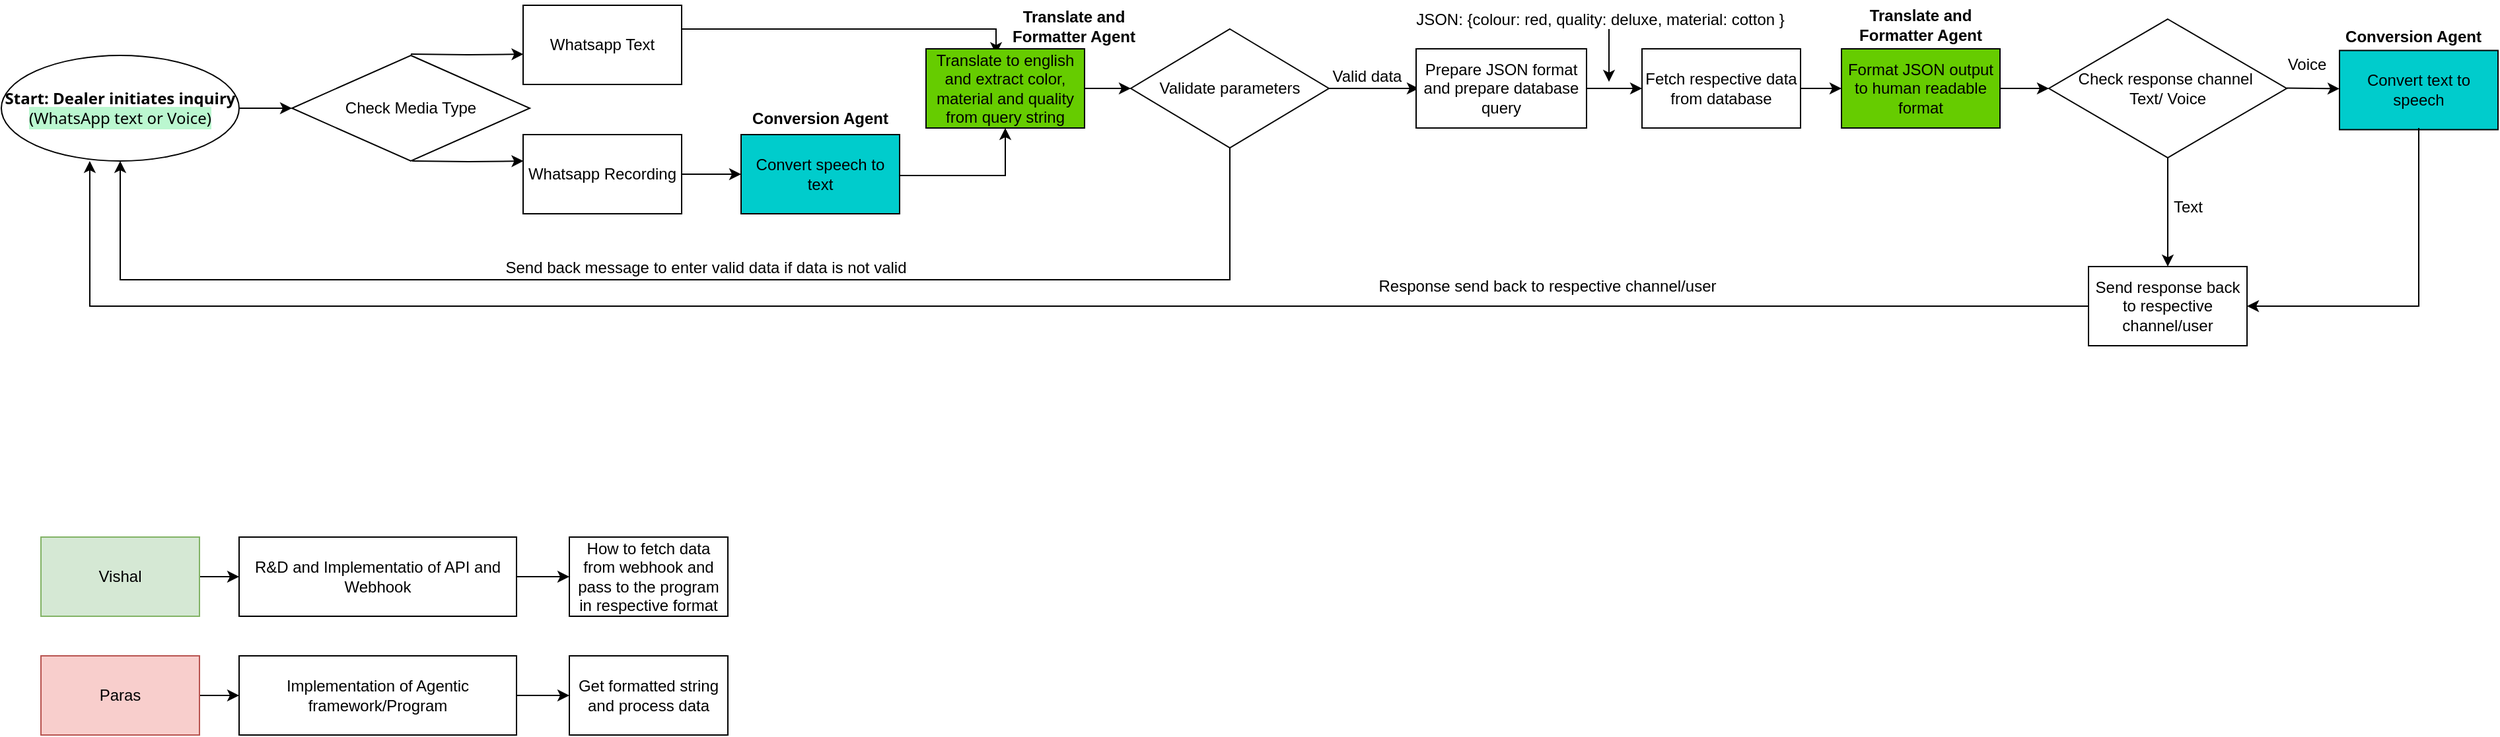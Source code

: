 <mxfile version="26.2.14">
  <diagram name="Page-1" id="sdb8MfGgr1A6UJXYd0nv">
    <mxGraphModel dx="1783" dy="2140" grid="1" gridSize="10" guides="1" tooltips="1" connect="1" arrows="1" fold="1" page="1" pageScale="1" pageWidth="827" pageHeight="1169" math="0" shadow="0">
      <root>
        <mxCell id="0" />
        <mxCell id="1" parent="0" />
        <mxCell id="GypN_YFhdwuZmUI3exc8-2" value="&lt;font style=&quot;font-size: 12px;&quot;&gt;&lt;span style=&quot;--tw-border-spacing-x: 0; --tw-border-spacing-y: 0; --tw-translate-x: 0; --tw-translate-y: 0; --tw-rotate: 0; --tw-skew-x: 0; --tw-skew-y: 0; --tw-scale-x: 1; --tw-scale-y: 1; --tw-pan-x: ; --tw-pan-y: ; --tw-pinch-zoom: ; --tw-scroll-snap-strictness: proximity; --tw-gradient-from-position: ; --tw-gradient-via-position: ; --tw-gradient-to-position: ; --tw-ordinal: ; --tw-slashed-zero: ; --tw-numeric-figure: ; --tw-numeric-spacing: ; --tw-numeric-fraction: ; --tw-ring-inset: ; --tw-ring-offset-width: 0px; --tw-ring-offset-color: light-dark(#fff, #000000); --tw-ring-color: rgb(59 130 246 / 0.5); --tw-ring-offset-shadow: 0 0 #0000; --tw-ring-shadow: 0 0 #0000; --tw-shadow: 0 0 #0000; --tw-shadow-colored: 0 0 #0000; --tw-blur: ; --tw-brightness: ; --tw-contrast: ; --tw-grayscale: ; --tw-hue-rotate: ; --tw-invert: ; --tw-saturate: ; --tw-sepia: ; --tw-drop-shadow: ; --tw-backdrop-blur: ; --tw-backdrop-brightness: ; --tw-backdrop-contrast: ; --tw-backdrop-grayscale: ; --tw-backdrop-hue-rotate: ; --tw-backdrop-invert: ; --tw-backdrop-opacity: ; --tw-backdrop-saturate: ; --tw-backdrop-sepia: ; --tw-contain-size: ; --tw-contain-layout: ; --tw-contain-paint: ; --tw-contain-style: ; box-sizing: border-box; border-width: 0px; border-style: solid; border-color: rgb(229, 231, 235); font-weight: bolder; font-family: ui-sans-serif, system-ui, sans-serif, &amp;quot;Apple Color Emoji&amp;quot;, &amp;quot;Segoe UI Emoji&amp;quot;, &amp;quot;Segoe UI Symbol&amp;quot;, &amp;quot;Noto Color Emoji&amp;quot;;&quot;&gt;Start: Dealer initiates inquiry&lt;/span&gt;&lt;br style=&quot;--tw-border-spacing-x: 0; --tw-border-spacing-y: 0; --tw-translate-x: 0; --tw-translate-y: 0; --tw-rotate: 0; --tw-skew-x: 0; --tw-skew-y: 0; --tw-scale-x: 1; --tw-scale-y: 1; --tw-pan-x: ; --tw-pan-y: ; --tw-pinch-zoom: ; --tw-scroll-snap-strictness: proximity; --tw-gradient-from-position: ; --tw-gradient-via-position: ; --tw-gradient-to-position: ; --tw-ordinal: ; --tw-slashed-zero: ; --tw-numeric-figure: ; --tw-numeric-spacing: ; --tw-numeric-fraction: ; --tw-ring-inset: ; --tw-ring-offset-width: 0px; --tw-ring-offset-color: light-dark(#fff, #000000); --tw-ring-color: rgb(59 130 246 / 0.5); --tw-ring-offset-shadow: 0 0 #0000; --tw-ring-shadow: 0 0 #0000; --tw-shadow: 0 0 #0000; --tw-shadow-colored: 0 0 #0000; --tw-blur: ; --tw-brightness: ; --tw-contrast: ; --tw-grayscale: ; --tw-hue-rotate: ; --tw-invert: ; --tw-saturate: ; --tw-sepia: ; --tw-drop-shadow: ; --tw-backdrop-blur: ; --tw-backdrop-brightness: ; --tw-backdrop-contrast: ; --tw-backdrop-grayscale: ; --tw-backdrop-hue-rotate: ; --tw-backdrop-invert: ; --tw-backdrop-opacity: ; --tw-backdrop-saturate: ; --tw-backdrop-sepia: ; --tw-contain-size: ; --tw-contain-layout: ; --tw-contain-paint: ; --tw-contain-style: ; box-sizing: border-box; border-width: 0px; border-style: solid; border-color: rgb(229, 231, 235); font-family: ui-sans-serif, system-ui, sans-serif, &amp;quot;Apple Color Emoji&amp;quot;, &amp;quot;Segoe UI Emoji&amp;quot;, &amp;quot;Segoe UI Symbol&amp;quot;, &amp;quot;Noto Color Emoji&amp;quot;;&quot;&gt;&lt;span style=&quot;font-family: ui-sans-serif, system-ui, sans-serif, &amp;quot;Apple Color Emoji&amp;quot;, &amp;quot;Segoe UI Emoji&amp;quot;, &amp;quot;Segoe UI Symbol&amp;quot;, &amp;quot;Noto Color Emoji&amp;quot;; background-color: rgb(187, 247, 208);&quot;&gt;(WhatsApp text or Voice)&lt;/span&gt;&lt;/font&gt;" style="ellipse;whiteSpace=wrap;html=1;" vertex="1" parent="1">
          <mxGeometry x="50" y="-1100" width="180" height="80" as="geometry" />
        </mxCell>
        <mxCell id="GypN_YFhdwuZmUI3exc8-3" value="" style="endArrow=classic;html=1;rounded=0;exitX=0.5;exitY=1;exitDx=0;exitDy=0;entryX=0;entryY=0.5;entryDx=0;entryDy=0;" edge="1" parent="1" target="GypN_YFhdwuZmUI3exc8-4">
          <mxGeometry width="50" height="50" relative="1" as="geometry">
            <mxPoint x="230" y="-1060" as="sourcePoint" />
            <mxPoint x="230" y="-1010" as="targetPoint" />
          </mxGeometry>
        </mxCell>
        <mxCell id="GypN_YFhdwuZmUI3exc8-4" value="Check Media Type" style="rhombus;whiteSpace=wrap;html=1;" vertex="1" parent="1">
          <mxGeometry x="270" y="-1100" width="180" height="80" as="geometry" />
        </mxCell>
        <mxCell id="GypN_YFhdwuZmUI3exc8-47" value="" style="edgeStyle=orthogonalEdgeStyle;rounded=0;orthogonalLoop=1;jettySize=auto;html=1;" edge="1" parent="1" source="GypN_YFhdwuZmUI3exc8-5" target="GypN_YFhdwuZmUI3exc8-45">
          <mxGeometry relative="1" as="geometry" />
        </mxCell>
        <mxCell id="GypN_YFhdwuZmUI3exc8-5" value="Whatsapp Recording" style="rounded=0;whiteSpace=wrap;html=1;" vertex="1" parent="1">
          <mxGeometry x="445" y="-1040" width="120" height="60" as="geometry" />
        </mxCell>
        <mxCell id="GypN_YFhdwuZmUI3exc8-7" value="Whatsapp Text" style="rounded=0;whiteSpace=wrap;html=1;" vertex="1" parent="1">
          <mxGeometry x="445" y="-1138" width="120" height="60" as="geometry" />
        </mxCell>
        <mxCell id="GypN_YFhdwuZmUI3exc8-11" style="edgeStyle=orthogonalEdgeStyle;rounded=0;orthogonalLoop=1;jettySize=auto;html=1;exitX=1;exitY=0.5;exitDx=0;exitDy=0;entryX=0.442;entryY=0.067;entryDx=0;entryDy=0;entryPerimeter=0;" edge="1" parent="1" target="GypN_YFhdwuZmUI3exc8-48">
          <mxGeometry relative="1" as="geometry">
            <mxPoint x="565" y="-1121" as="sourcePoint" />
            <mxPoint x="640" y="-1141" as="targetPoint" />
            <Array as="points">
              <mxPoint x="565" y="-1120" />
              <mxPoint x="803" y="-1120" />
            </Array>
          </mxGeometry>
        </mxCell>
        <mxCell id="GypN_YFhdwuZmUI3exc8-18" value="Validate parameters" style="rhombus;whiteSpace=wrap;html=1;" vertex="1" parent="1">
          <mxGeometry x="905" y="-1120" width="150" height="90" as="geometry" />
        </mxCell>
        <mxCell id="GypN_YFhdwuZmUI3exc8-64" value="" style="edgeStyle=orthogonalEdgeStyle;rounded=0;orthogonalLoop=1;jettySize=auto;html=1;" edge="1" parent="1" source="GypN_YFhdwuZmUI3exc8-34" target="GypN_YFhdwuZmUI3exc8-65">
          <mxGeometry relative="1" as="geometry">
            <mxPoint x="1394" y="-1075" as="targetPoint" />
          </mxGeometry>
        </mxCell>
        <mxCell id="GypN_YFhdwuZmUI3exc8-34" value="Fetch respective data from database" style="rounded=0;whiteSpace=wrap;html=1;" vertex="1" parent="1">
          <mxGeometry x="1292" y="-1104.997" width="120" height="60" as="geometry" />
        </mxCell>
        <mxCell id="GypN_YFhdwuZmUI3exc8-96" value="" style="edgeStyle=orthogonalEdgeStyle;rounded=0;orthogonalLoop=1;jettySize=auto;html=1;" edge="1" parent="1" source="GypN_YFhdwuZmUI3exc8-40" target="GypN_YFhdwuZmUI3exc8-92">
          <mxGeometry relative="1" as="geometry" />
        </mxCell>
        <mxCell id="GypN_YFhdwuZmUI3exc8-40" value="Vishal" style="rounded=0;whiteSpace=wrap;html=1;fillColor=#d5e8d4;strokeColor=#82b366;" vertex="1" parent="1">
          <mxGeometry x="80" y="-735" width="120" height="60" as="geometry" />
        </mxCell>
        <mxCell id="GypN_YFhdwuZmUI3exc8-97" value="" style="edgeStyle=orthogonalEdgeStyle;rounded=0;orthogonalLoop=1;jettySize=auto;html=1;" edge="1" parent="1" source="GypN_YFhdwuZmUI3exc8-41" target="GypN_YFhdwuZmUI3exc8-93">
          <mxGeometry relative="1" as="geometry" />
        </mxCell>
        <mxCell id="GypN_YFhdwuZmUI3exc8-41" value="Paras" style="rounded=0;whiteSpace=wrap;html=1;fillColor=#f8cecc;strokeColor=#b85450;" vertex="1" parent="1">
          <mxGeometry x="80" y="-645" width="120" height="60" as="geometry" />
        </mxCell>
        <mxCell id="GypN_YFhdwuZmUI3exc8-45" value="Convert speech to text" style="rounded=0;whiteSpace=wrap;html=1;fillColor=#00CCCC;" vertex="1" parent="1">
          <mxGeometry x="610" y="-1040" width="120" height="60" as="geometry" />
        </mxCell>
        <mxCell id="GypN_YFhdwuZmUI3exc8-48" value="Translate to english and extract color, material and quality from query string" style="rounded=0;whiteSpace=wrap;html=1;fillColor=#66CC00;" vertex="1" parent="1">
          <mxGeometry x="750" y="-1105" width="120" height="60" as="geometry" />
        </mxCell>
        <mxCell id="GypN_YFhdwuZmUI3exc8-51" style="edgeStyle=orthogonalEdgeStyle;rounded=0;orthogonalLoop=1;jettySize=auto;html=1;exitX=1;exitY=0.5;exitDx=0;exitDy=0;entryX=0.5;entryY=1;entryDx=0;entryDy=0;" edge="1" parent="1" target="GypN_YFhdwuZmUI3exc8-48">
          <mxGeometry relative="1" as="geometry">
            <mxPoint x="730" y="-1010" as="sourcePoint" />
            <mxPoint x="820" y="-1040" as="targetPoint" />
            <Array as="points">
              <mxPoint x="730" y="-1009" />
              <mxPoint x="810" y="-1009" />
            </Array>
          </mxGeometry>
        </mxCell>
        <mxCell id="GypN_YFhdwuZmUI3exc8-52" style="edgeStyle=orthogonalEdgeStyle;rounded=0;orthogonalLoop=1;jettySize=auto;html=1;exitX=1;exitY=0.5;exitDx=0;exitDy=0;entryX=0.002;entryY=0.334;entryDx=0;entryDy=0;entryPerimeter=0;" edge="1" parent="1" target="GypN_YFhdwuZmUI3exc8-5">
          <mxGeometry relative="1" as="geometry">
            <mxPoint x="361" y="-1020" as="sourcePoint" />
            <mxPoint x="440" y="-1019" as="targetPoint" />
            <Array as="points" />
          </mxGeometry>
        </mxCell>
        <mxCell id="GypN_YFhdwuZmUI3exc8-54" style="edgeStyle=orthogonalEdgeStyle;rounded=0;orthogonalLoop=1;jettySize=auto;html=1;entryX=0.002;entryY=0.618;entryDx=0;entryDy=0;entryPerimeter=0;" edge="1" parent="1" target="GypN_YFhdwuZmUI3exc8-7">
          <mxGeometry relative="1" as="geometry">
            <mxPoint x="360" y="-1101" as="sourcePoint" />
            <mxPoint x="443" y="-1100" as="targetPoint" />
            <Array as="points" />
          </mxGeometry>
        </mxCell>
        <mxCell id="GypN_YFhdwuZmUI3exc8-56" value="" style="endArrow=classic;html=1;rounded=0;entryX=0;entryY=0.5;entryDx=0;entryDy=0;exitX=1;exitY=0.5;exitDx=0;exitDy=0;" edge="1" parent="1" source="GypN_YFhdwuZmUI3exc8-48" target="GypN_YFhdwuZmUI3exc8-18">
          <mxGeometry width="50" height="50" relative="1" as="geometry">
            <mxPoint x="870" y="-1070" as="sourcePoint" />
            <mxPoint x="920" y="-1120" as="targetPoint" />
          </mxGeometry>
        </mxCell>
        <mxCell id="GypN_YFhdwuZmUI3exc8-57" value="" style="endArrow=classic;html=1;rounded=0;" edge="1" parent="1">
          <mxGeometry width="50" height="50" relative="1" as="geometry">
            <mxPoint x="1054" y="-1075" as="sourcePoint" />
            <mxPoint x="1123" y="-1075" as="targetPoint" />
          </mxGeometry>
        </mxCell>
        <mxCell id="GypN_YFhdwuZmUI3exc8-58" value="&lt;b&gt;Translate and Formatter Agent&lt;/b&gt;" style="text;html=1;align=center;verticalAlign=middle;whiteSpace=wrap;rounded=0;" vertex="1" parent="1">
          <mxGeometry x="797" y="-1137" width="130" height="30" as="geometry" />
        </mxCell>
        <mxCell id="GypN_YFhdwuZmUI3exc8-59" value="Valid data" style="text;html=1;align=center;verticalAlign=middle;whiteSpace=wrap;rounded=0;" vertex="1" parent="1">
          <mxGeometry x="1054" y="-1099" width="60" height="30" as="geometry" />
        </mxCell>
        <mxCell id="GypN_YFhdwuZmUI3exc8-60" style="edgeStyle=orthogonalEdgeStyle;rounded=0;orthogonalLoop=1;jettySize=auto;html=1;exitX=1;exitY=0.5;exitDx=0;exitDy=0;entryX=0.5;entryY=1;entryDx=0;entryDy=0;" edge="1" parent="1" target="GypN_YFhdwuZmUI3exc8-2">
          <mxGeometry relative="1" as="geometry">
            <mxPoint x="980" y="-1030" as="sourcePoint" />
            <mxPoint x="110" y="-1000" as="targetPoint" />
            <Array as="points">
              <mxPoint x="980" y="-930" />
              <mxPoint x="140" y="-930" />
            </Array>
          </mxGeometry>
        </mxCell>
        <mxCell id="GypN_YFhdwuZmUI3exc8-61" value="Send back message to enter valid data if data is not valid" style="text;html=1;align=center;verticalAlign=middle;resizable=0;points=[];autosize=1;strokeColor=none;fillColor=none;" vertex="1" parent="1">
          <mxGeometry x="418" y="-954" width="330" height="30" as="geometry" />
        </mxCell>
        <mxCell id="GypN_YFhdwuZmUI3exc8-62" value="&lt;b&gt;Conversion Agent&lt;/b&gt;" style="text;html=1;align=center;verticalAlign=middle;whiteSpace=wrap;rounded=0;" vertex="1" parent="1">
          <mxGeometry x="610" y="-1067" width="120" height="30" as="geometry" />
        </mxCell>
        <mxCell id="GypN_YFhdwuZmUI3exc8-81" value="" style="edgeStyle=orthogonalEdgeStyle;rounded=0;orthogonalLoop=1;jettySize=auto;html=1;" edge="1" parent="1" source="GypN_YFhdwuZmUI3exc8-65" target="GypN_YFhdwuZmUI3exc8-76">
          <mxGeometry relative="1" as="geometry" />
        </mxCell>
        <mxCell id="GypN_YFhdwuZmUI3exc8-65" value="Format JSON output to human readable format" style="rounded=0;whiteSpace=wrap;html=1;fillColor=#66CC00;" vertex="1" parent="1">
          <mxGeometry x="1443" y="-1105" width="120" height="60" as="geometry" />
        </mxCell>
        <mxCell id="GypN_YFhdwuZmUI3exc8-67" value="Prepare JSON format and prepare database query" style="rounded=0;whiteSpace=wrap;html=1;" vertex="1" parent="1">
          <mxGeometry x="1121" y="-1105" width="129" height="60" as="geometry" />
        </mxCell>
        <mxCell id="GypN_YFhdwuZmUI3exc8-68" value="" style="endArrow=classic;html=1;rounded=0;entryX=0;entryY=0.5;entryDx=0;entryDy=0;exitX=1;exitY=0.5;exitDx=0;exitDy=0;" edge="1" parent="1" source="GypN_YFhdwuZmUI3exc8-67" target="GypN_YFhdwuZmUI3exc8-34">
          <mxGeometry width="50" height="50" relative="1" as="geometry">
            <mxPoint x="1250" y="-1078" as="sourcePoint" />
            <mxPoint x="1300" y="-1128" as="targetPoint" />
          </mxGeometry>
        </mxCell>
        <mxCell id="GypN_YFhdwuZmUI3exc8-69" value="&lt;b&gt;Translate and Formatter Agent&lt;/b&gt;" style="text;html=1;align=center;verticalAlign=middle;whiteSpace=wrap;rounded=0;" vertex="1" parent="1">
          <mxGeometry x="1438" y="-1138" width="130" height="30" as="geometry" />
        </mxCell>
        <mxCell id="GypN_YFhdwuZmUI3exc8-90" value="" style="edgeStyle=orthogonalEdgeStyle;rounded=0;orthogonalLoop=1;jettySize=auto;html=1;" edge="1" parent="1" source="GypN_YFhdwuZmUI3exc8-76" target="GypN_YFhdwuZmUI3exc8-89">
          <mxGeometry relative="1" as="geometry" />
        </mxCell>
        <mxCell id="GypN_YFhdwuZmUI3exc8-76" value="Check response channel&amp;nbsp;&lt;div&gt;Text/ Voice&lt;/div&gt;" style="rhombus;whiteSpace=wrap;html=1;" vertex="1" parent="1">
          <mxGeometry x="1600" y="-1127.5" width="180" height="105" as="geometry" />
        </mxCell>
        <mxCell id="GypN_YFhdwuZmUI3exc8-77" value="Convert text to speech" style="rounded=0;whiteSpace=wrap;html=1;fillColor=#00CCCC;" vertex="1" parent="1">
          <mxGeometry x="1820" y="-1103.75" width="120" height="60" as="geometry" />
        </mxCell>
        <mxCell id="GypN_YFhdwuZmUI3exc8-78" value="&lt;b&gt;Conversion Agent&lt;/b&gt;" style="text;html=1;align=center;verticalAlign=middle;whiteSpace=wrap;rounded=0;" vertex="1" parent="1">
          <mxGeometry x="1816" y="-1128.75" width="120" height="30" as="geometry" />
        </mxCell>
        <mxCell id="GypN_YFhdwuZmUI3exc8-79" value="" style="endArrow=classic;html=1;rounded=0;" edge="1" parent="1">
          <mxGeometry width="50" height="50" relative="1" as="geometry">
            <mxPoint x="1780" y="-1075.25" as="sourcePoint" />
            <mxPoint x="1820" y="-1074.75" as="targetPoint" />
          </mxGeometry>
        </mxCell>
        <mxCell id="GypN_YFhdwuZmUI3exc8-82" value="Voice" style="text;html=1;align=center;verticalAlign=middle;resizable=0;points=[];autosize=1;strokeColor=none;fillColor=none;" vertex="1" parent="1">
          <mxGeometry x="1770" y="-1108" width="50" height="30" as="geometry" />
        </mxCell>
        <mxCell id="GypN_YFhdwuZmUI3exc8-86" style="edgeStyle=orthogonalEdgeStyle;rounded=0;orthogonalLoop=1;jettySize=auto;html=1;exitX=1;exitY=0.5;exitDx=0;exitDy=0;entryX=1;entryY=0.5;entryDx=0;entryDy=0;" edge="1" parent="1" target="GypN_YFhdwuZmUI3exc8-89">
          <mxGeometry relative="1" as="geometry">
            <mxPoint x="1880" y="-1045" as="sourcePoint" />
            <mxPoint x="1810" y="-870" as="targetPoint" />
            <Array as="points">
              <mxPoint x="1880" y="-910" />
            </Array>
          </mxGeometry>
        </mxCell>
        <mxCell id="GypN_YFhdwuZmUI3exc8-87" value="Text" style="text;html=1;align=center;verticalAlign=middle;resizable=0;points=[];autosize=1;strokeColor=none;fillColor=none;" vertex="1" parent="1">
          <mxGeometry x="1680" y="-1000" width="50" height="30" as="geometry" />
        </mxCell>
        <mxCell id="GypN_YFhdwuZmUI3exc8-88" value="Response send back to respective channel/user" style="text;html=1;align=center;verticalAlign=middle;resizable=0;points=[];autosize=1;strokeColor=none;fillColor=none;" vertex="1" parent="1">
          <mxGeometry x="1080" y="-940" width="280" height="30" as="geometry" />
        </mxCell>
        <mxCell id="GypN_YFhdwuZmUI3exc8-89" value="Send response back to respective channel/user" style="rounded=0;whiteSpace=wrap;html=1;" vertex="1" parent="1">
          <mxGeometry x="1630" y="-940" width="120" height="60" as="geometry" />
        </mxCell>
        <mxCell id="GypN_YFhdwuZmUI3exc8-91" style="edgeStyle=orthogonalEdgeStyle;rounded=0;orthogonalLoop=1;jettySize=auto;html=1;exitX=0;exitY=0.5;exitDx=0;exitDy=0;entryX=0.372;entryY=1;entryDx=0;entryDy=0;entryPerimeter=0;" edge="1" parent="1" source="GypN_YFhdwuZmUI3exc8-89" target="GypN_YFhdwuZmUI3exc8-2">
          <mxGeometry relative="1" as="geometry">
            <mxPoint x="1121" y="-820" as="sourcePoint" />
            <mxPoint x="281" y="-810" as="targetPoint" />
            <Array as="points">
              <mxPoint x="117" y="-910" />
            </Array>
          </mxGeometry>
        </mxCell>
        <mxCell id="GypN_YFhdwuZmUI3exc8-95" value="" style="edgeStyle=orthogonalEdgeStyle;rounded=0;orthogonalLoop=1;jettySize=auto;html=1;" edge="1" parent="1" source="GypN_YFhdwuZmUI3exc8-92" target="GypN_YFhdwuZmUI3exc8-94">
          <mxGeometry relative="1" as="geometry" />
        </mxCell>
        <mxCell id="GypN_YFhdwuZmUI3exc8-92" value="R&amp;amp;D and Implementatio of API and Webhook" style="rounded=0;whiteSpace=wrap;html=1;" vertex="1" parent="1">
          <mxGeometry x="230" y="-735" width="210" height="60" as="geometry" />
        </mxCell>
        <mxCell id="GypN_YFhdwuZmUI3exc8-99" value="" style="edgeStyle=orthogonalEdgeStyle;rounded=0;orthogonalLoop=1;jettySize=auto;html=1;" edge="1" parent="1" source="GypN_YFhdwuZmUI3exc8-93" target="GypN_YFhdwuZmUI3exc8-98">
          <mxGeometry relative="1" as="geometry" />
        </mxCell>
        <mxCell id="GypN_YFhdwuZmUI3exc8-93" value="Implementation of Agentic framework/Program" style="rounded=0;whiteSpace=wrap;html=1;" vertex="1" parent="1">
          <mxGeometry x="230" y="-645" width="210" height="60" as="geometry" />
        </mxCell>
        <mxCell id="GypN_YFhdwuZmUI3exc8-94" value="How to fetch data from webhook and pass to the program in respective format" style="whiteSpace=wrap;html=1;rounded=0;" vertex="1" parent="1">
          <mxGeometry x="480" y="-735" width="120" height="60" as="geometry" />
        </mxCell>
        <mxCell id="GypN_YFhdwuZmUI3exc8-98" value="Get formatted string and process data" style="whiteSpace=wrap;html=1;rounded=0;" vertex="1" parent="1">
          <mxGeometry x="480" y="-645" width="120" height="60" as="geometry" />
        </mxCell>
        <mxCell id="GypN_YFhdwuZmUI3exc8-101" value="" style="edgeStyle=orthogonalEdgeStyle;rounded=0;orthogonalLoop=1;jettySize=auto;html=1;" edge="1" parent="1">
          <mxGeometry relative="1" as="geometry">
            <mxPoint x="1267" y="-1120" as="sourcePoint" />
            <mxPoint x="1267" y="-1080" as="targetPoint" />
            <Array as="points">
              <mxPoint x="1267" y="-1100" />
              <mxPoint x="1267" y="-1100" />
            </Array>
          </mxGeometry>
        </mxCell>
        <mxCell id="GypN_YFhdwuZmUI3exc8-100" value="JSON: {colour: red, quality: deluxe, material: cotton }" style="text;html=1;align=center;verticalAlign=middle;resizable=0;points=[];autosize=1;strokeColor=none;fillColor=none;" vertex="1" parent="1">
          <mxGeometry x="1110" y="-1142" width="300" height="30" as="geometry" />
        </mxCell>
      </root>
    </mxGraphModel>
  </diagram>
</mxfile>
